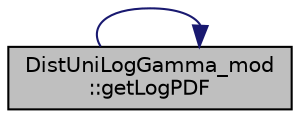 digraph "DistUniLogGamma_mod::getLogPDF"
{
 // LATEX_PDF_SIZE
  edge [fontname="Helvetica",fontsize="10",labelfontname="Helvetica",labelfontsize="10"];
  node [fontname="Helvetica",fontsize="10",shape=record];
  rankdir="LR";
  Node1 [label="DistUniLogGamma_mod\l::getLogPDF",height=0.2,width=0.4,color="black", fillcolor="grey75", style="filled", fontcolor="black",tooltip="Return the natural logarithm of probability density function (PDF) of the LogGamma distribution."];
  Node1 -> Node1 [color="midnightblue",fontsize="10",style="solid",fontname="Helvetica"];
}
